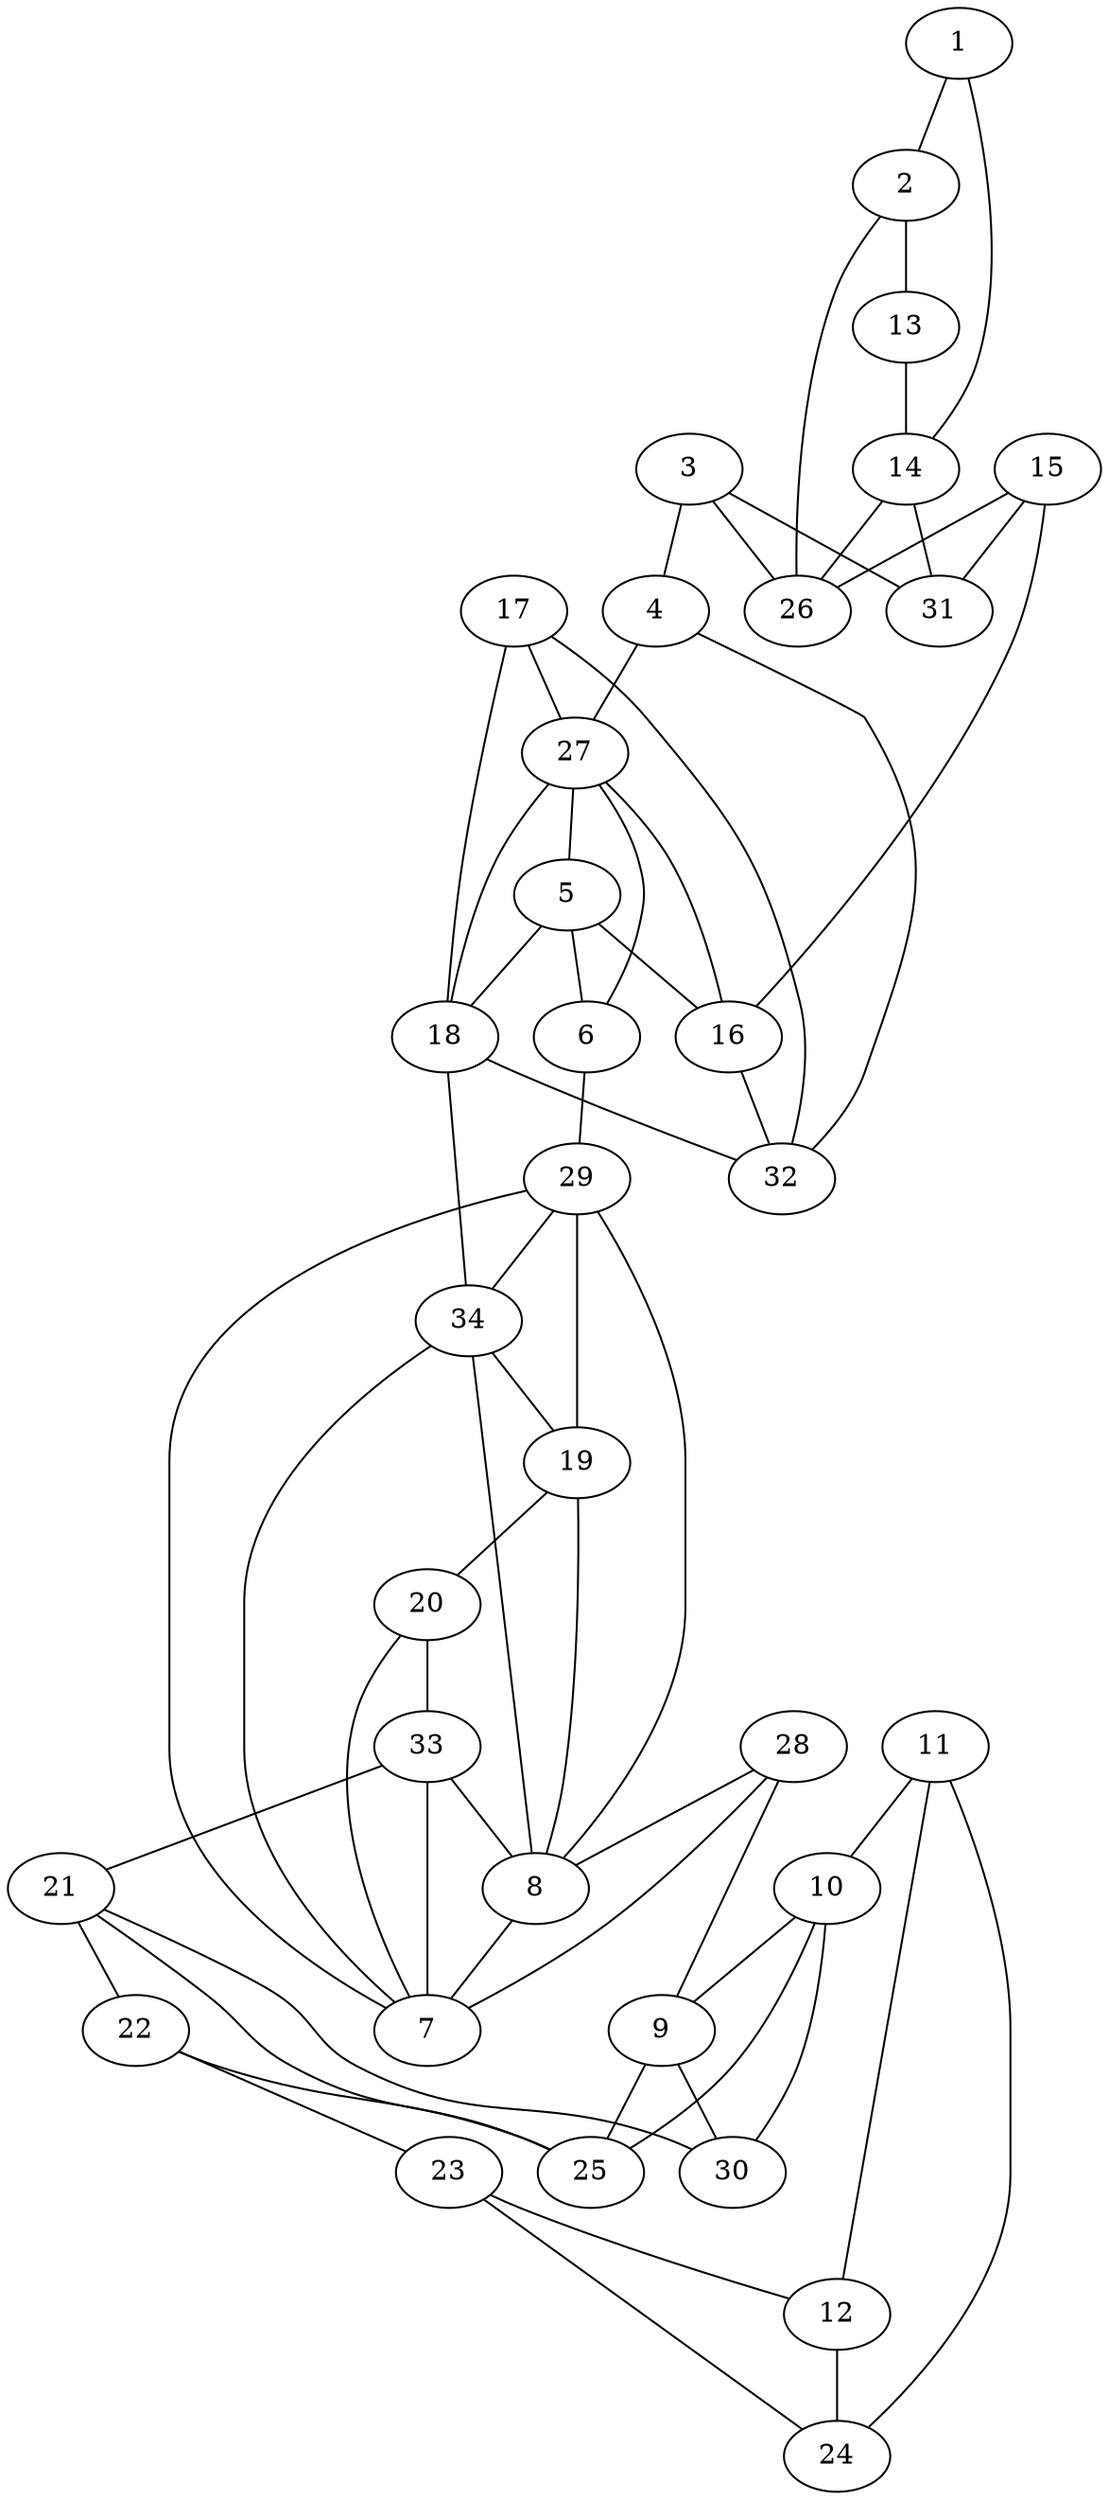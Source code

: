 graph pdb1bkj {
	1	 [aaLength=8,
		sequence=NTIETILA,
		type=0];
	2	 [aaLength=13,
		sequence=DEQRQTIIQAGLA,
		type=0];
	1 -- 2	 [distance0="23.5637",
		frequency=1,
		type0=2];
	14	 [aaLength=13,
		sequence=DEQRQTIIQAGLA,
		type=0];
	1 -- 14	 [distance0="23.91722",
		frequency=1,
		type0=3];
	13	 [aaLength=8,
		sequence=NTIETILA,
		type=0];
	2 -- 13	 [distance0="21.31633",
		frequency=1,
		type0=2];
	26	 [aaLength=6,
		sequence=VSIVRV,
		type=1];
	2 -- 26	 [distance0="9.0",
		frequency=1,
		type0=4];
	3	 [aaLength=11,
		sequence=SEKRNELAQFA,
		type=0];
	4	 [aaLength=5,
		sequence=AYVES,
		type=0];
	3 -- 4	 [distance0="14.46957",
		distance1="3.0",
		frequency=2,
		type0=3,
		type1=4];
	3 -- 26	 [distance0="12.08084",
		frequency=1,
		type0=1];
	31	 [aaLength=6,
		sequence=VSIVRV,
		type=1];
	3 -- 31	 [distance0="12.08084",
		frequency=1,
		type0=2];
	27	 [aaLength=8,
		sequence=EFLVFCID,
		type=1];
	4 -- 27	 [distance0="14.23407",
		distance1="2.0",
		frequency=2,
		type0=1,
		type1=4];
	32	 [aaLength=8,
		sequence=EFLVFCID,
		type=1];
	4 -- 32	 [distance0="14.23407",
		frequency=1,
		type0=2];
	5	 [aaLength=7,
		sequence=YQRHATI,
		type=0];
	6	 [aaLength=25,
		sequence=TELTLIGAVDSGIMAQNCLLAAESM,
		type=0];
	5 -- 6	 [distance0="21.77851",
		distance1="8.0",
		frequency=2,
		type0=2,
		type1=4];
	16	 [aaLength=5,
		sequence=AYVES,
		type=0];
	5 -- 16	 [distance0="17.56314",
		frequency=1,
		type0=1];
	18	 [aaLength=25,
		sequence=TELTLIGAVDSGIMAQNCLLAAESM,
		type=0];
	5 -- 18	 [distance0="25.13456",
		frequency=1,
		type0=3];
	6 -- 27	 [distance0="25.65437",
		frequency=1,
		type0=3];
	29	 [aaLength=5,
		sequence=GGVYI,
		type=1];
	6 -- 29	 [distance0="2.0",
		frequency=1,
		type0=4];
	7	 [aaLength=5,
		sequence=GGLRN,
		type=0];
	7 -- 29	 [distance0="5.526894",
		frequency=1,
		type0=1];
	34	 [aaLength=5,
		sequence=GGVYI,
		type=1];
	7 -- 34	 [distance0="5.526894",
		frequency=1,
		type0=2];
	8	 [aaLength=8,
		sequence=AAQVDELL,
		type=0];
	8 -- 7	 [distance0="7.404271",
		frequency=1,
		type0=1];
	8 -- 29	 [distance0="12.45658",
		frequency=1,
		type0=2];
	8 -- 34	 [distance0="12.45658",
		frequency=1,
		type0=3];
	9	 [aaLength=4,
		sequence=AHVV,
		type=0];
	25	 [aaLength=3,
		sequence=VHE,
		type=1];
	9 -- 25	 [distance0="8.072611",
		frequency=1,
		type0=1];
	30	 [aaLength=3,
		sequence=VHE,
		type=1];
	9 -- 30	 [distance0="8.072611",
		distance1="0.0",
		frequency=2,
		type0=2,
		type1=5];
	10	 [aaLength=14,
		sequence=LDDIQSYDQTMQAY,
		type=0];
	10 -- 25	 [distance0="17.75526",
		frequency=1,
		type0=2];
	10 -- 9	 [distance0="17.1017",
		frequency=1,
		type0=1];
	10 -- 30	 [distance0="17.75526",
		frequency=1,
		type0=3];
	11	 [aaLength=10,
		sequence=WSQEVTGKLA,
		type=0];
	11 -- 10	 [distance0="26.52811",
		frequency=1,
		type0=2];
	12	 [aaLength=9,
		sequence=HILPYLNSK,
		type=0];
	11 -- 12	 [distance0="23.87538",
		distance1="5.0",
		frequency=2,
		type0=1,
		type1=4];
	24	 [aaLength=9,
		sequence=HILPYLNSK,
		type=0];
	11 -- 24	 [distance0="29.56139",
		frequency=1,
		type0=3];
	12 -- 24	 [distance0="11.59224",
		frequency=1,
		type0=1];
	13 -- 14	 [distance0="26.96261",
		distance1="13.0",
		frequency=2,
		type0=3,
		type1=4];
	14 -- 26	 [distance0="23.01367",
		frequency=1,
		type0=2];
	14 -- 31	 [distance0="23.01367",
		distance1="9.0",
		frequency=2,
		type0=3,
		type1=4];
	15	 [aaLength=11,
		sequence=SEKRNELAQFA,
		type=0];
	15 -- 16	 [distance0="16.91407",
		distance1="3.0",
		frequency=2,
		type0=1,
		type1=4];
	15 -- 26	 [distance0="25.02625",
		frequency=1,
		type0=2];
	15 -- 31	 [distance0="25.02625",
		frequency=1,
		type0=3];
	16 -- 27	 [distance0="20.65976",
		frequency=1,
		type0=3];
	16 -- 32	 [distance0="2.0",
		frequency=1,
		type0=4];
	17	 [aaLength=7,
		sequence=YQRHATI,
		type=0];
	17 -- 18	 [distance0="25.28499",
		distance1="8.0",
		frequency=2,
		type0=3,
		type1=4];
	17 -- 27	 [distance0="16.45854",
		frequency=1,
		type0=1];
	17 -- 32	 [distance0="16.45854",
		frequency=1,
		type0=2];
	18 -- 27	 [distance0="23.90689",
		frequency=1,
		type0=2];
	18 -- 32	 [distance0="23.90689",
		frequency=1,
		type0=3];
	18 -- 34	 [distance0="2.0",
		frequency=1,
		type0=4];
	19	 [aaLength=5,
		sequence=GGLRN,
		type=0];
	19 -- 8	 [distance0="18.91021",
		frequency=1,
		type0=2];
	20	 [aaLength=8,
		sequence=AAQVDELL,
		type=0];
	19 -- 20	 [distance0="8.814566",
		distance1="1.0",
		frequency=2,
		type0=1,
		type1=4];
	19 -- 29	 [distance0="20.4857",
		frequency=1,
		type0=3];
	20 -- 7	 [distance0="22.89811",
		frequency=1,
		type0=3];
	33	 [aaLength=10,
		sequence=SAVLFGMCLG,
		type=1];
	20 -- 33	 [distance0="5.0",
		frequency=1,
		type0=4];
	21	 [aaLength=4,
		sequence=AHVV,
		type=0];
	21 -- 25	 [distance0="26.01341",
		distance1="0.0",
		frequency=2,
		type0=2,
		type1=5];
	22	 [aaLength=14,
		sequence=LDDIQSYDQTMQAY,
		type=0];
	21 -- 22	 [distance0="17.59705",
		frequency=1,
		type0=1];
	21 -- 30	 [distance0="26.01341",
		frequency=1,
		type0=3];
	22 -- 25	 [distance0="33.88948",
		frequency=1,
		type0=3];
	23	 [aaLength=10,
		sequence=WSQEVTGKLA,
		type=0];
	22 -- 23	 [distance0="29.04306",
		distance1="12.0",
		frequency=2,
		type0=2,
		type1=4];
	23 -- 12	 [distance0="26.416",
		frequency=1,
		type0=1];
	23 -- 24	 [distance0="28.4065",
		distance1="5.0",
		frequency=2,
		type0=2,
		type1=4];
	27 -- 5	 [distance0="0.0",
		frequency=1,
		type0=5];
	28	 [aaLength=10,
		sequence=SAVLFGMCLG,
		type=1];
	28 -- 8	 [distance0="14.25365",
		frequency=1,
		type0=2];
	28 -- 7	 [distance0="19.14541",
		frequency=1,
		type0=3];
	28 -- 9	 [distance0="13.0",
		frequency=1,
		type0=4];
	29 -- 34	 [distance0="0.0",
		frequency=1,
		type0=1];
	33 -- 8	 [distance0="14.25365",
		frequency=1,
		type0=2];
	33 -- 7	 [distance0="19.14541",
		frequency=1,
		type0=3];
	33 -- 21	 [distance0="13.0",
		frequency=1,
		type0=4];
	34 -- 19	 [distance0="0.0",
		frequency=1,
		type0=5];
}

